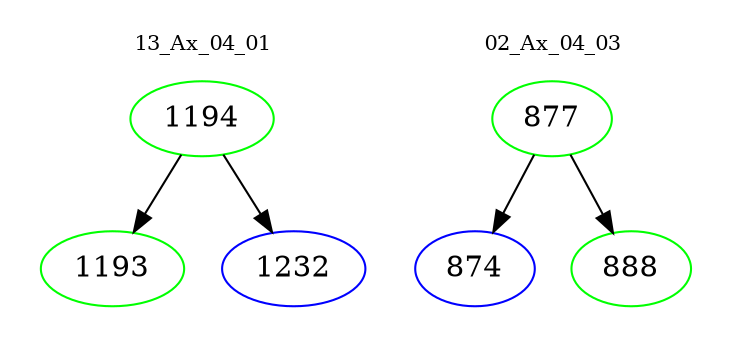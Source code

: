 digraph{
subgraph cluster_0 {
color = white
label = "13_Ax_04_01";
fontsize=10;
T0_1194 [label="1194", color="green"]
T0_1194 -> T0_1193 [color="black"]
T0_1193 [label="1193", color="green"]
T0_1194 -> T0_1232 [color="black"]
T0_1232 [label="1232", color="blue"]
}
subgraph cluster_1 {
color = white
label = "02_Ax_04_03";
fontsize=10;
T1_877 [label="877", color="green"]
T1_877 -> T1_874 [color="black"]
T1_874 [label="874", color="blue"]
T1_877 -> T1_888 [color="black"]
T1_888 [label="888", color="green"]
}
}
